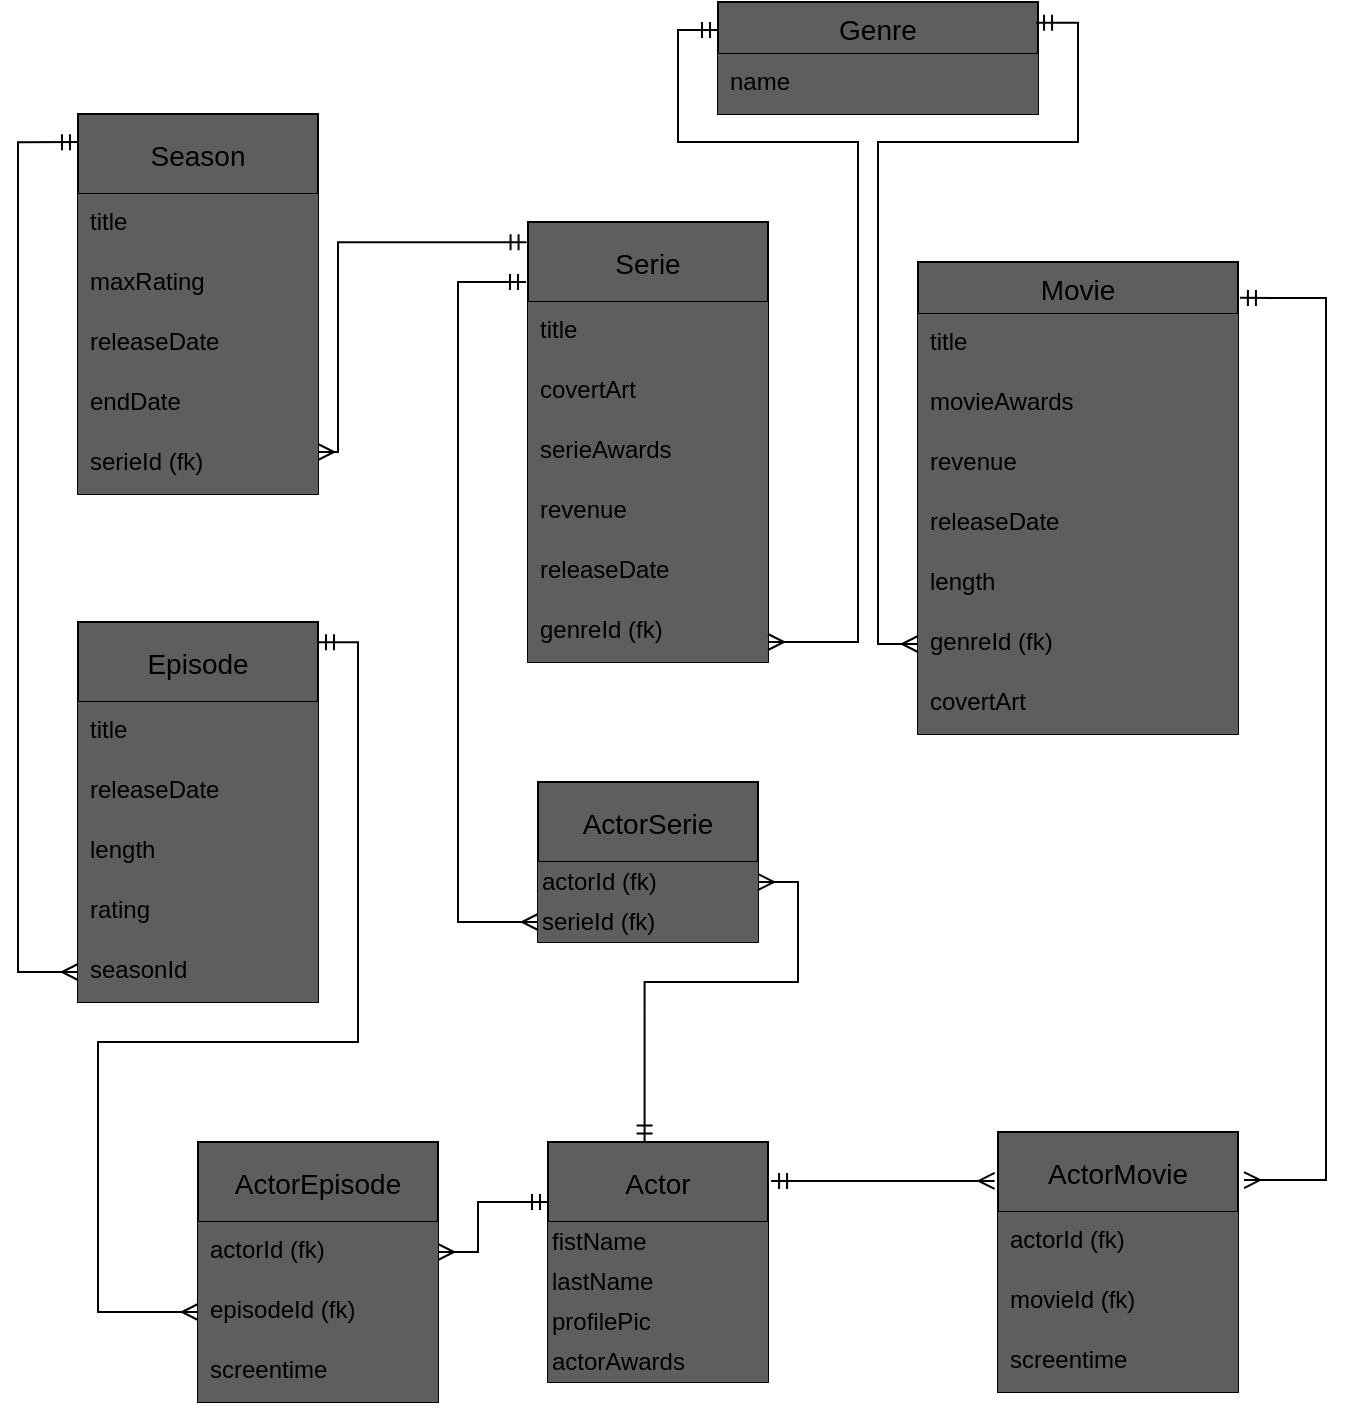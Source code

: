 <mxfile>
    <diagram id="R2lEEEUBdFMjLlhIrx00" name="Page-1">
        <mxGraphModel dx="448" dy="398" grid="1" gridSize="10" guides="1" tooltips="1" connect="1" arrows="1" fold="1" page="1" pageScale="1" pageWidth="850" pageHeight="1100" math="0" shadow="0" extFonts="Permanent Marker^https://fonts.googleapis.com/css?family=Permanent+Marker">
            <root>
                <mxCell id="0"/>
                <mxCell id="1" parent="0"/>
                <mxCell id="lArFZ3Ew-PpR-CMNlHus-36" style="edgeStyle=orthogonalEdgeStyle;rounded=0;orthogonalLoop=1;jettySize=auto;html=1;startArrow=ERmany;startFill=0;endArrow=ERmandOne;endFill=0;" parent="1" source="lArFZ3Ew-PpR-CMNlHus-32" target="lArFZ3Ew-PpR-CMNlHus-1" edge="1">
                    <mxGeometry relative="1" as="geometry">
                        <Array as="points">
                            <mxPoint x="270" y="825"/>
                            <mxPoint x="270" y="800"/>
                        </Array>
                        <mxPoint x="260" y="820" as="sourcePoint"/>
                    </mxGeometry>
                </mxCell>
                <mxCell id="lArFZ3Ew-PpR-CMNlHus-18" value="Season" style="swimlane;fontStyle=0;childLayout=stackLayout;horizontal=1;startSize=40;horizontalStack=0;resizeParent=1;resizeParentMax=0;resizeLast=0;collapsible=1;marginBottom=0;align=center;fontSize=14;fillColor=#5E5E5E;" parent="1" vertex="1">
                    <mxGeometry x="70" y="256" width="120" height="190" as="geometry">
                        <mxRectangle x="110" y="230" width="160" height="40" as="alternateBounds"/>
                    </mxGeometry>
                </mxCell>
                <mxCell id="lArFZ3Ew-PpR-CMNlHus-20" value="title" style="text;strokeColor=none;fillColor=#5E5E5E;spacingLeft=4;spacingRight=4;overflow=hidden;rotatable=0;points=[[0,0.5],[1,0.5]];portConstraint=eastwest;fontSize=12;" parent="lArFZ3Ew-PpR-CMNlHus-18" vertex="1">
                    <mxGeometry y="40" width="120" height="30" as="geometry"/>
                </mxCell>
                <mxCell id="3" value="maxRating" style="text;strokeColor=none;fillColor=#5E5E5E;spacingLeft=4;spacingRight=4;overflow=hidden;rotatable=0;points=[[0,0.5],[1,0.5]];portConstraint=eastwest;fontSize=12;" parent="lArFZ3Ew-PpR-CMNlHus-18" vertex="1">
                    <mxGeometry y="70" width="120" height="30" as="geometry"/>
                </mxCell>
                <mxCell id="55" value="releaseDate" style="text;strokeColor=none;fillColor=#5E5E5E;spacingLeft=4;spacingRight=4;overflow=hidden;rotatable=0;points=[[0,0.5],[1,0.5]];portConstraint=eastwest;fontSize=12;" vertex="1" parent="lArFZ3Ew-PpR-CMNlHus-18">
                    <mxGeometry y="100" width="120" height="30" as="geometry"/>
                </mxCell>
                <mxCell id="56" value="endDate" style="text;strokeColor=none;fillColor=#5E5E5E;spacingLeft=4;spacingRight=4;overflow=hidden;rotatable=0;points=[[0,0.5],[1,0.5]];portConstraint=eastwest;fontSize=12;" vertex="1" parent="lArFZ3Ew-PpR-CMNlHus-18">
                    <mxGeometry y="130" width="120" height="30" as="geometry"/>
                </mxCell>
                <mxCell id="57" value="serieId (fk)" style="text;strokeColor=none;fillColor=#5E5E5E;spacingLeft=4;spacingRight=4;overflow=hidden;rotatable=0;points=[[0,0.5],[1,0.5]];portConstraint=eastwest;fontSize=12;" vertex="1" parent="lArFZ3Ew-PpR-CMNlHus-18">
                    <mxGeometry y="160" width="120" height="30" as="geometry"/>
                </mxCell>
                <mxCell id="lArFZ3Ew-PpR-CMNlHus-13" value="Serie" style="swimlane;fontStyle=0;childLayout=stackLayout;horizontal=1;startSize=40;horizontalStack=0;resizeParent=1;resizeParentMax=0;resizeLast=0;collapsible=1;marginBottom=0;align=center;fontSize=14;fillColor=#5E5E5E;" parent="1" vertex="1">
                    <mxGeometry x="295" y="310" width="120" height="220" as="geometry">
                        <mxRectangle x="110" y="230" width="160" height="40" as="alternateBounds"/>
                    </mxGeometry>
                </mxCell>
                <mxCell id="lArFZ3Ew-PpR-CMNlHus-15" value="title" style="text;strokeColor=none;fillColor=#5E5E5E;spacingLeft=4;spacingRight=4;overflow=hidden;rotatable=0;points=[[0,0.5],[1,0.5]];portConstraint=eastwest;fontSize=12;" parent="lArFZ3Ew-PpR-CMNlHus-13" vertex="1">
                    <mxGeometry y="40" width="120" height="30" as="geometry"/>
                </mxCell>
                <mxCell id="lArFZ3Ew-PpR-CMNlHus-17" value="covertArt" style="text;strokeColor=none;fillColor=#5E5E5E;spacingLeft=4;spacingRight=4;overflow=hidden;rotatable=0;points=[[0,0.5],[1,0.5]];portConstraint=eastwest;fontSize=12;" parent="lArFZ3Ew-PpR-CMNlHus-13" vertex="1">
                    <mxGeometry y="70" width="120" height="30" as="geometry"/>
                </mxCell>
                <mxCell id="33" value="serieAwards" style="text;strokeColor=none;fillColor=#5E5E5E;spacingLeft=4;spacingRight=4;overflow=hidden;rotatable=0;points=[[0,0.5],[1,0.5]];portConstraint=eastwest;fontSize=12;" parent="lArFZ3Ew-PpR-CMNlHus-13" vertex="1">
                    <mxGeometry y="100" width="120" height="30" as="geometry"/>
                </mxCell>
                <mxCell id="34" value="revenue" style="text;strokeColor=none;fillColor=#5E5E5E;spacingLeft=4;spacingRight=4;overflow=hidden;rotatable=0;points=[[0,0.5],[1,0.5]];portConstraint=eastwest;fontSize=12;" parent="lArFZ3Ew-PpR-CMNlHus-13" vertex="1">
                    <mxGeometry y="130" width="120" height="30" as="geometry"/>
                </mxCell>
                <mxCell id="35" value="releaseDate" style="text;strokeColor=none;fillColor=#5E5E5E;spacingLeft=4;spacingRight=4;overflow=hidden;rotatable=0;points=[[0,0.5],[1,0.5]];portConstraint=eastwest;fontSize=12;" parent="lArFZ3Ew-PpR-CMNlHus-13" vertex="1">
                    <mxGeometry y="160" width="120" height="30" as="geometry"/>
                </mxCell>
                <mxCell id="36" value="genreId (fk)" style="text;strokeColor=none;fillColor=#5E5E5E;spacingLeft=4;spacingRight=4;overflow=hidden;rotatable=0;points=[[0,0.5],[1,0.5]];portConstraint=eastwest;fontSize=12;" parent="lArFZ3Ew-PpR-CMNlHus-13" vertex="1">
                    <mxGeometry y="190" width="120" height="30" as="geometry"/>
                </mxCell>
                <mxCell id="lArFZ3Ew-PpR-CMNlHus-23" value="Episode" style="swimlane;fontStyle=0;childLayout=stackLayout;horizontal=1;startSize=40;horizontalStack=0;resizeParent=1;resizeParentMax=0;resizeLast=0;collapsible=1;marginBottom=0;align=center;fontSize=14;fillColor=#5E5E5E;" parent="1" vertex="1">
                    <mxGeometry x="70" y="510" width="120" height="190" as="geometry">
                        <mxRectangle x="110" y="230" width="160" height="40" as="alternateBounds"/>
                    </mxGeometry>
                </mxCell>
                <mxCell id="lArFZ3Ew-PpR-CMNlHus-25" value="title" style="text;strokeColor=none;fillColor=#5E5E5E;spacingLeft=4;spacingRight=4;overflow=hidden;rotatable=0;points=[[0,0.5],[1,0.5]];portConstraint=eastwest;fontSize=12;" parent="lArFZ3Ew-PpR-CMNlHus-23" vertex="1">
                    <mxGeometry y="40" width="120" height="30" as="geometry"/>
                </mxCell>
                <mxCell id="lArFZ3Ew-PpR-CMNlHus-26" value="releaseDate" style="text;strokeColor=none;fillColor=#5E5E5E;spacingLeft=4;spacingRight=4;overflow=hidden;rotatable=0;points=[[0,0.5],[1,0.5]];portConstraint=eastwest;fontSize=12;" parent="lArFZ3Ew-PpR-CMNlHus-23" vertex="1">
                    <mxGeometry y="70" width="120" height="30" as="geometry"/>
                </mxCell>
                <mxCell id="lArFZ3Ew-PpR-CMNlHus-27" value="length" style="text;strokeColor=none;fillColor=#5E5E5E;spacingLeft=4;spacingRight=4;overflow=hidden;rotatable=0;points=[[0,0.5],[1,0.5]];portConstraint=eastwest;fontSize=12;" parent="lArFZ3Ew-PpR-CMNlHus-23" vertex="1">
                    <mxGeometry y="100" width="120" height="30" as="geometry"/>
                </mxCell>
                <mxCell id="2" value="rating" style="text;strokeColor=none;fillColor=#5E5E5E;spacingLeft=4;spacingRight=4;overflow=hidden;rotatable=0;points=[[0,0.5],[1,0.5]];portConstraint=eastwest;fontSize=12;" parent="lArFZ3Ew-PpR-CMNlHus-23" vertex="1">
                    <mxGeometry y="130" width="120" height="30" as="geometry"/>
                </mxCell>
                <mxCell id="59" value="seasonId" style="text;strokeColor=none;fillColor=#5E5E5E;spacingLeft=4;spacingRight=4;overflow=hidden;rotatable=0;points=[[0,0.5],[1,0.5]];portConstraint=eastwest;fontSize=12;" vertex="1" parent="lArFZ3Ew-PpR-CMNlHus-23">
                    <mxGeometry y="160" width="120" height="30" as="geometry"/>
                </mxCell>
                <mxCell id="lArFZ3Ew-PpR-CMNlHus-31" value="ActorEpisode" style="swimlane;fontStyle=0;childLayout=stackLayout;horizontal=1;startSize=40;horizontalStack=0;resizeParent=1;resizeParentMax=0;resizeLast=0;collapsible=1;marginBottom=0;align=center;fontSize=14;fillColor=#5E5E5E;" parent="1" vertex="1">
                    <mxGeometry x="130" y="770" width="120" height="130" as="geometry">
                        <mxRectangle x="110" y="230" width="160" height="40" as="alternateBounds"/>
                    </mxGeometry>
                </mxCell>
                <mxCell id="lArFZ3Ew-PpR-CMNlHus-32" value="actorId (fk)" style="text;strokeColor=none;fillColor=#5E5E5E;spacingLeft=4;spacingRight=4;overflow=hidden;rotatable=0;points=[[0,0.5],[1,0.5]];portConstraint=eastwest;fontSize=12;" parent="lArFZ3Ew-PpR-CMNlHus-31" vertex="1">
                    <mxGeometry y="40" width="120" height="30" as="geometry"/>
                </mxCell>
                <mxCell id="31" value="episodeId (fk)" style="text;strokeColor=none;fillColor=#5E5E5E;spacingLeft=4;spacingRight=4;overflow=hidden;rotatable=0;points=[[0,0.5],[1,0.5]];portConstraint=eastwest;fontSize=12;" parent="lArFZ3Ew-PpR-CMNlHus-31" vertex="1">
                    <mxGeometry y="70" width="120" height="30" as="geometry"/>
                </mxCell>
                <mxCell id="32" value="screentime" style="text;strokeColor=none;fillColor=#5E5E5E;spacingLeft=4;spacingRight=4;overflow=hidden;rotatable=0;points=[[0,0.5],[1,0.5]];portConstraint=eastwest;fontSize=12;" parent="lArFZ3Ew-PpR-CMNlHus-31" vertex="1">
                    <mxGeometry y="100" width="120" height="30" as="geometry"/>
                </mxCell>
                <mxCell id="lArFZ3Ew-PpR-CMNlHus-1" value="Actor" style="swimlane;fontStyle=0;childLayout=stackLayout;horizontal=1;startSize=40;horizontalStack=0;resizeParent=1;resizeParentMax=0;resizeLast=0;collapsible=1;marginBottom=0;align=center;fontSize=14;fillColor=#5E5E5E;" parent="1" vertex="1">
                    <mxGeometry x="305" y="770" width="110" height="120" as="geometry">
                        <mxRectangle x="250" y="680" width="110" height="40" as="alternateBounds"/>
                    </mxGeometry>
                </mxCell>
                <mxCell id="21" value="fistName" style="text;html=1;align=left;verticalAlign=middle;resizable=0;points=[];autosize=1;fillColor=#5E5E5E;" parent="lArFZ3Ew-PpR-CMNlHus-1" vertex="1">
                    <mxGeometry y="40" width="110" height="20" as="geometry"/>
                </mxCell>
                <mxCell id="26" value="lastName" style="text;html=1;align=left;verticalAlign=middle;resizable=0;points=[];autosize=1;fillColor=#5E5E5E;" parent="lArFZ3Ew-PpR-CMNlHus-1" vertex="1">
                    <mxGeometry y="60" width="110" height="20" as="geometry"/>
                </mxCell>
                <mxCell id="24" value="profilePic" style="text;html=1;align=left;verticalAlign=middle;resizable=0;points=[];autosize=1;fillColor=#5E5E5E;" parent="lArFZ3Ew-PpR-CMNlHus-1" vertex="1">
                    <mxGeometry y="80" width="110" height="20" as="geometry"/>
                </mxCell>
                <mxCell id="25" value="actorAwards" style="text;html=1;align=left;verticalAlign=middle;resizable=0;points=[];autosize=1;fillColor=#5E5E5E;" parent="lArFZ3Ew-PpR-CMNlHus-1" vertex="1">
                    <mxGeometry y="100" width="110" height="20" as="geometry"/>
                </mxCell>
                <mxCell id="5" style="edgeStyle=none;rounded=0;orthogonalLoop=1;jettySize=auto;html=1;strokeColor=none;endArrow=ERmandOne;endFill=0;startArrow=ERmany;startFill=0;" parent="1" source="3" edge="1">
                    <mxGeometry relative="1" as="geometry">
                        <mxPoint x="101" y="549" as="targetPoint"/>
                        <Array as="points">
                            <mxPoint x="101" y="500"/>
                            <mxPoint x="101" y="530"/>
                        </Array>
                    </mxGeometry>
                </mxCell>
                <mxCell id="9" value="Genre" style="swimlane;fontStyle=0;childLayout=stackLayout;horizontal=1;startSize=26;horizontalStack=0;resizeParent=1;resizeParentMax=0;resizeLast=0;collapsible=1;marginBottom=0;align=center;fontSize=14;fillColor=#5E5E5E;" parent="1" vertex="1">
                    <mxGeometry x="390" y="200" width="160" height="56" as="geometry"/>
                </mxCell>
                <mxCell id="10" value="name" style="text;strokeColor=none;fillColor=#5E5E5E;spacingLeft=4;spacingRight=4;overflow=hidden;rotatable=0;points=[[0,0.5],[1,0.5]];portConstraint=eastwest;fontSize=12;" parent="9" vertex="1">
                    <mxGeometry y="26" width="160" height="30" as="geometry"/>
                </mxCell>
                <mxCell id="51" style="edgeStyle=none;rounded=0;orthogonalLoop=1;jettySize=auto;html=1;startArrow=ERmandOne;startFill=0;endArrow=ERmany;endFill=0;entryX=1.025;entryY=0.185;entryDx=0;entryDy=0;entryPerimeter=0;exitX=1.006;exitY=0.076;exitDx=0;exitDy=0;exitPerimeter=0;" parent="1" source="13" target="27" edge="1">
                    <mxGeometry relative="1" as="geometry">
                        <mxPoint x="690" y="790" as="targetPoint"/>
                        <mxPoint x="800" y="350" as="sourcePoint"/>
                        <Array as="points">
                            <mxPoint x="694" y="348"/>
                            <mxPoint x="694" y="430"/>
                            <mxPoint x="694" y="520"/>
                            <mxPoint x="694" y="610"/>
                            <mxPoint x="694" y="789"/>
                        </Array>
                    </mxGeometry>
                </mxCell>
                <mxCell id="13" value="Movie" style="swimlane;fontStyle=0;childLayout=stackLayout;horizontal=1;startSize=26;horizontalStack=0;resizeParent=1;resizeParentMax=0;resizeLast=0;collapsible=1;marginBottom=0;align=center;fontSize=14;fillColor=#5E5E5E;" parent="1" vertex="1">
                    <mxGeometry x="490" y="330" width="160" height="236" as="geometry"/>
                </mxCell>
                <mxCell id="14" value="title" style="text;strokeColor=none;fillColor=#5E5E5E;spacingLeft=4;spacingRight=4;overflow=hidden;rotatable=0;points=[[0,0.5],[1,0.5]];portConstraint=eastwest;fontSize=12;" parent="13" vertex="1">
                    <mxGeometry y="26" width="160" height="30" as="geometry"/>
                </mxCell>
                <mxCell id="15" value="movieAwards" style="text;strokeColor=none;fillColor=#5E5E5E;spacingLeft=4;spacingRight=4;overflow=hidden;rotatable=0;points=[[0,0.5],[1,0.5]];portConstraint=eastwest;fontSize=12;" parent="13" vertex="1">
                    <mxGeometry y="56" width="160" height="30" as="geometry"/>
                </mxCell>
                <mxCell id="16" value="revenue" style="text;strokeColor=none;fillColor=#5E5E5E;spacingLeft=4;spacingRight=4;overflow=hidden;rotatable=0;points=[[0,0.5],[1,0.5]];portConstraint=eastwest;fontSize=12;" parent="13" vertex="1">
                    <mxGeometry y="86" width="160" height="30" as="geometry"/>
                </mxCell>
                <mxCell id="17" value="releaseDate" style="text;strokeColor=none;fillColor=#5E5E5E;spacingLeft=4;spacingRight=4;overflow=hidden;rotatable=0;points=[[0,0.5],[1,0.5]];portConstraint=eastwest;fontSize=12;" parent="13" vertex="1">
                    <mxGeometry y="116" width="160" height="30" as="geometry"/>
                </mxCell>
                <mxCell id="18" value="length" style="text;strokeColor=none;fillColor=#5E5E5E;spacingLeft=4;spacingRight=4;overflow=hidden;rotatable=0;points=[[0,0.5],[1,0.5]];portConstraint=eastwest;fontSize=12;" parent="13" vertex="1">
                    <mxGeometry y="146" width="160" height="30" as="geometry"/>
                </mxCell>
                <mxCell id="19" value="genreId (fk)" style="text;strokeColor=none;fillColor=#5E5E5E;spacingLeft=4;spacingRight=4;overflow=hidden;rotatable=0;points=[[0,0.5],[1,0.5]];portConstraint=eastwest;fontSize=12;" parent="13" vertex="1">
                    <mxGeometry y="176" width="160" height="30" as="geometry"/>
                </mxCell>
                <mxCell id="20" value="covertArt" style="text;strokeColor=none;fillColor=#5E5E5E;spacingLeft=4;spacingRight=4;overflow=hidden;rotatable=0;points=[[0,0.5],[1,0.5]];portConstraint=eastwest;fontSize=12;" parent="13" vertex="1">
                    <mxGeometry y="206" width="160" height="30" as="geometry"/>
                </mxCell>
                <mxCell id="27" value="ActorMovie" style="swimlane;fontStyle=0;childLayout=stackLayout;horizontal=1;startSize=40;horizontalStack=0;resizeParent=1;resizeParentMax=0;resizeLast=0;collapsible=1;marginBottom=0;align=center;fontSize=14;fillColor=#5E5E5E;" parent="1" vertex="1">
                    <mxGeometry x="530" y="765" width="120" height="130" as="geometry">
                        <mxRectangle x="110" y="230" width="160" height="40" as="alternateBounds"/>
                    </mxGeometry>
                </mxCell>
                <mxCell id="28" value="actorId (fk)" style="text;strokeColor=none;fillColor=#5E5E5E;spacingLeft=4;spacingRight=4;overflow=hidden;rotatable=0;points=[[0,0.5],[1,0.5]];portConstraint=eastwest;fontSize=12;" parent="27" vertex="1">
                    <mxGeometry y="40" width="120" height="30" as="geometry"/>
                </mxCell>
                <mxCell id="29" value="movieId (fk)" style="text;strokeColor=none;fillColor=#5E5E5E;spacingLeft=4;spacingRight=4;overflow=hidden;rotatable=0;points=[[0,0.5],[1,0.5]];portConstraint=eastwest;fontSize=12;" parent="27" vertex="1">
                    <mxGeometry y="70" width="120" height="30" as="geometry"/>
                </mxCell>
                <mxCell id="30" value="screentime" style="text;strokeColor=none;fillColor=#5E5E5E;spacingLeft=4;spacingRight=4;overflow=hidden;rotatable=0;points=[[0,0.5],[1,0.5]];portConstraint=eastwest;fontSize=12;" parent="27" vertex="1">
                    <mxGeometry y="100" width="120" height="30" as="geometry"/>
                </mxCell>
                <mxCell id="52" style="edgeStyle=orthogonalEdgeStyle;rounded=0;orthogonalLoop=1;jettySize=auto;html=1;exitX=-0.014;exitY=0.188;exitDx=0;exitDy=0;exitPerimeter=0;endArrow=ERmandOne;endFill=0;startArrow=ERmany;startFill=0;entryX=1.014;entryY=0.162;entryDx=0;entryDy=0;entryPerimeter=0;" edge="1" parent="1" source="27" target="lArFZ3Ew-PpR-CMNlHus-1">
                    <mxGeometry relative="1" as="geometry">
                        <mxPoint x="420" y="790" as="targetPoint"/>
                        <Array as="points"/>
                    </mxGeometry>
                </mxCell>
                <mxCell id="53" style="edgeStyle=orthogonalEdgeStyle;rounded=0;orthogonalLoop=1;jettySize=auto;html=1;startArrow=ERmany;startFill=0;endArrow=ERmandOne;endFill=0;entryX=0;entryY=0.25;entryDx=0;entryDy=0;" edge="1" parent="1" source="36" target="9">
                    <mxGeometry relative="1" as="geometry">
                        <mxPoint x="360" y="170" as="targetPoint"/>
                        <Array as="points">
                            <mxPoint x="460" y="520"/>
                            <mxPoint x="460" y="270"/>
                            <mxPoint x="370" y="270"/>
                            <mxPoint x="370" y="214"/>
                        </Array>
                    </mxGeometry>
                </mxCell>
                <mxCell id="54" style="edgeStyle=orthogonalEdgeStyle;rounded=0;orthogonalLoop=1;jettySize=auto;html=1;startArrow=ERmany;startFill=0;endArrow=ERmandOne;endFill=0;exitX=0;exitY=0.5;exitDx=0;exitDy=0;entryX=0.994;entryY=0.186;entryDx=0;entryDy=0;entryPerimeter=0;" edge="1" parent="1" source="19" target="9">
                    <mxGeometry relative="1" as="geometry">
                        <mxPoint x="560" y="210" as="targetPoint"/>
                        <Array as="points">
                            <mxPoint x="470" y="521"/>
                            <mxPoint x="470" y="270"/>
                            <mxPoint x="570" y="270"/>
                            <mxPoint x="570" y="210"/>
                        </Array>
                    </mxGeometry>
                </mxCell>
                <mxCell id="58" style="edgeStyle=orthogonalEdgeStyle;rounded=0;orthogonalLoop=1;jettySize=auto;html=1;startArrow=ERmany;startFill=0;endArrow=ERmandOne;endFill=0;entryX=-0.006;entryY=0.046;entryDx=0;entryDy=0;entryPerimeter=0;" edge="1" parent="1" source="57" target="lArFZ3Ew-PpR-CMNlHus-13">
                    <mxGeometry relative="1" as="geometry">
                        <mxPoint x="290" y="320" as="targetPoint"/>
                        <Array as="points">
                            <mxPoint x="200" y="425"/>
                            <mxPoint x="200" y="320"/>
                        </Array>
                    </mxGeometry>
                </mxCell>
                <mxCell id="60" style="edgeStyle=orthogonalEdgeStyle;rounded=0;orthogonalLoop=1;jettySize=auto;html=1;startArrow=ERmany;startFill=0;endArrow=ERmandOne;endFill=0;entryX=0;entryY=0.074;entryDx=0;entryDy=0;entryPerimeter=0;" edge="1" parent="1" source="59" target="lArFZ3Ew-PpR-CMNlHus-18">
                    <mxGeometry relative="1" as="geometry">
                        <mxPoint x="20" y="270" as="targetPoint"/>
                        <Array as="points">
                            <mxPoint x="40" y="685"/>
                            <mxPoint x="40" y="270"/>
                        </Array>
                    </mxGeometry>
                </mxCell>
                <mxCell id="61" style="edgeStyle=orthogonalEdgeStyle;rounded=0;orthogonalLoop=1;jettySize=auto;html=1;startArrow=ERmany;startFill=0;endArrow=ERmandOne;endFill=0;entryX=1;entryY=0.053;entryDx=0;entryDy=0;entryPerimeter=0;" edge="1" parent="1" source="31" target="lArFZ3Ew-PpR-CMNlHus-23">
                    <mxGeometry relative="1" as="geometry">
                        <mxPoint x="200" y="520" as="targetPoint"/>
                        <Array as="points">
                            <mxPoint x="80" y="855"/>
                            <mxPoint x="80" y="720"/>
                            <mxPoint x="210" y="720"/>
                            <mxPoint x="210" y="520"/>
                        </Array>
                    </mxGeometry>
                </mxCell>
                <mxCell id="69" style="edgeStyle=orthogonalEdgeStyle;rounded=0;orthogonalLoop=1;jettySize=auto;html=1;startArrow=ERmany;startFill=0;endArrow=ERmandOne;endFill=0;" edge="1" parent="1" source="63">
                    <mxGeometry relative="1" as="geometry">
                        <mxPoint x="294" y="340" as="targetPoint"/>
                        <Array as="points">
                            <mxPoint x="260" y="660"/>
                            <mxPoint x="260" y="340"/>
                        </Array>
                    </mxGeometry>
                </mxCell>
                <mxCell id="63" value="ActorSerie" style="swimlane;fontStyle=0;childLayout=stackLayout;horizontal=1;startSize=40;horizontalStack=0;resizeParent=1;resizeParentMax=0;resizeLast=0;collapsible=1;marginBottom=0;align=center;fontSize=14;fillColor=#5E5E5E;" vertex="1" parent="1">
                    <mxGeometry x="300" y="590" width="110" height="80" as="geometry">
                        <mxRectangle x="250" y="680" width="110" height="40" as="alternateBounds"/>
                    </mxGeometry>
                </mxCell>
                <mxCell id="64" value="actorId (fk)" style="text;html=1;align=left;verticalAlign=middle;resizable=0;points=[];autosize=1;fillColor=#5E5E5E;" vertex="1" parent="63">
                    <mxGeometry y="40" width="110" height="20" as="geometry"/>
                </mxCell>
                <mxCell id="65" value="serieId (fk)" style="text;html=1;align=left;verticalAlign=middle;resizable=0;points=[];autosize=1;fillColor=#5E5E5E;" vertex="1" parent="63">
                    <mxGeometry y="60" width="110" height="20" as="geometry"/>
                </mxCell>
                <mxCell id="68" style="edgeStyle=orthogonalEdgeStyle;rounded=0;orthogonalLoop=1;jettySize=auto;html=1;startArrow=ERmany;startFill=0;endArrow=ERmandOne;endFill=0;entryX=0.439;entryY=-0.002;entryDx=0;entryDy=0;entryPerimeter=0;exitX=1;exitY=0.5;exitDx=0;exitDy=0;exitPerimeter=0;" edge="1" parent="1" source="64" target="lArFZ3Ew-PpR-CMNlHus-1">
                    <mxGeometry relative="1" as="geometry">
                        <mxPoint x="355" y="768" as="targetPoint"/>
                        <mxPoint x="510" y="640" as="sourcePoint"/>
                        <Array as="points">
                            <mxPoint x="430" y="640"/>
                            <mxPoint x="430" y="690"/>
                            <mxPoint x="353" y="690"/>
                        </Array>
                    </mxGeometry>
                </mxCell>
            </root>
        </mxGraphModel>
    </diagram>
</mxfile>